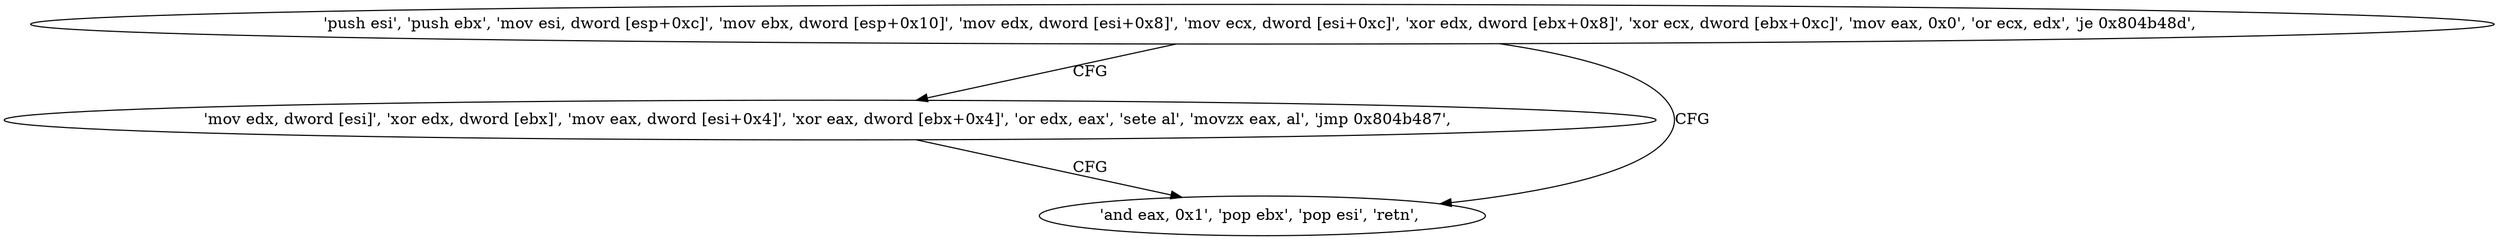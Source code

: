 digraph "func" {
"134526056" [label = "'push esi', 'push ebx', 'mov esi, dword [esp+0xc]', 'mov ebx, dword [esp+0x10]', 'mov edx, dword [esi+0x8]', 'mov ecx, dword [esi+0xc]', 'xor edx, dword [ebx+0x8]', 'xor ecx, dword [ebx+0xc]', 'mov eax, 0x0', 'or ecx, edx', 'je 0x804b48d', " ]
"134526093" [label = "'mov edx, dword [esi]', 'xor edx, dword [ebx]', 'mov eax, dword [esi+0x4]', 'xor eax, dword [ebx+0x4]', 'or edx, eax', 'sete al', 'movzx eax, al', 'jmp 0x804b487', " ]
"134526087" [label = "'and eax, 0x1', 'pop ebx', 'pop esi', 'retn', " ]
"134526056" -> "134526093" [ label = "CFG" ]
"134526056" -> "134526087" [ label = "CFG" ]
"134526093" -> "134526087" [ label = "CFG" ]
}
